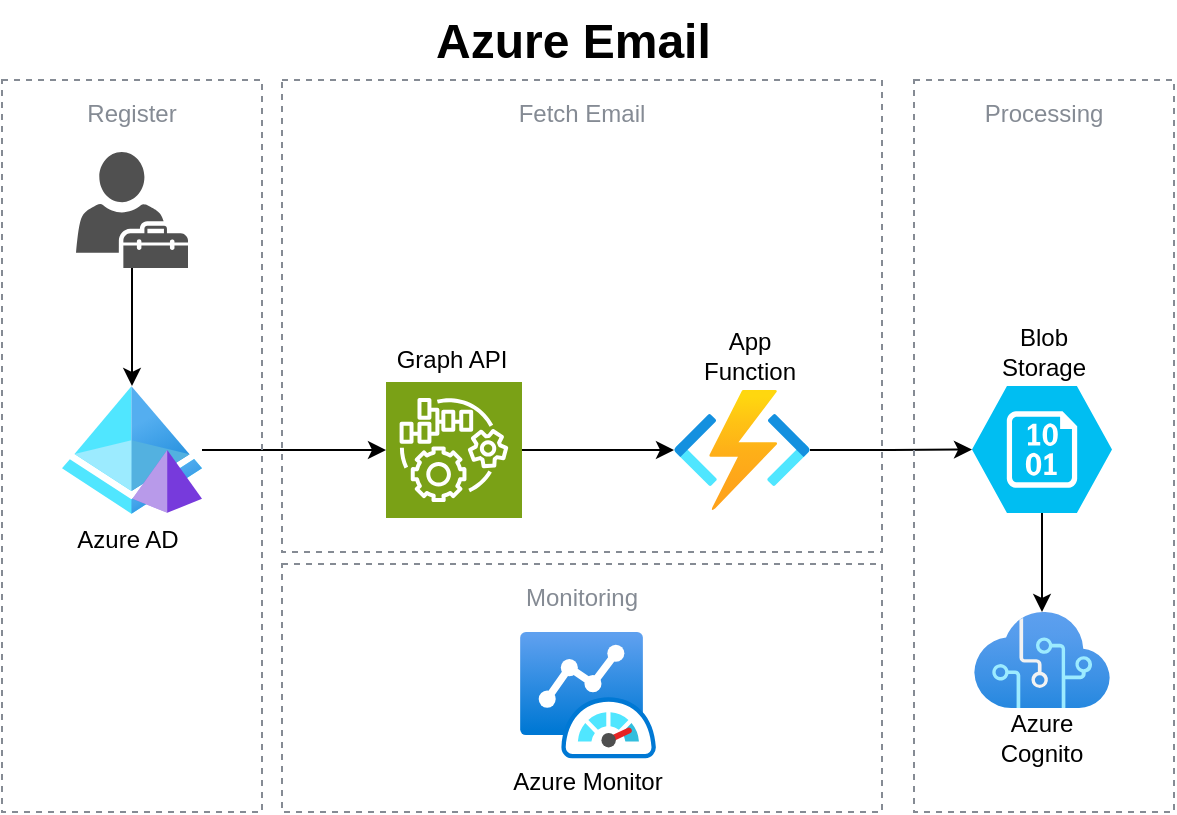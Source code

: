 <mxfile version="24.7.12">
  <diagram name="Page-1" id="gNU4SBnEhqvgMU99vx9V">
    <mxGraphModel dx="746" dy="504" grid="1" gridSize="10" guides="1" tooltips="1" connect="1" arrows="1" fold="1" page="1" pageScale="1" pageWidth="1400" pageHeight="850" math="0" shadow="0">
      <root>
        <mxCell id="0" />
        <mxCell id="1" parent="0" />
        <mxCell id="CkRWJTQtqAVXWxqDL5rZ-8" style="edgeStyle=orthogonalEdgeStyle;rounded=0;orthogonalLoop=1;jettySize=auto;html=1;" edge="1" parent="1" source="CkRWJTQtqAVXWxqDL5rZ-1" target="CkRWJTQtqAVXWxqDL5rZ-7">
          <mxGeometry relative="1" as="geometry" />
        </mxCell>
        <mxCell id="CkRWJTQtqAVXWxqDL5rZ-1" value="" style="sketch=0;points=[[0,0,0],[0.25,0,0],[0.5,0,0],[0.75,0,0],[1,0,0],[0,1,0],[0.25,1,0],[0.5,1,0],[0.75,1,0],[1,1,0],[0,0.25,0],[0,0.5,0],[0,0.75,0],[1,0.25,0],[1,0.5,0],[1,0.75,0]];outlineConnect=0;fontColor=#232F3E;fillColor=#7AA116;strokeColor=#ffffff;dashed=0;verticalLabelPosition=bottom;verticalAlign=top;align=center;html=1;fontSize=12;fontStyle=0;aspect=fixed;shape=mxgraph.aws4.resourceIcon;resIcon=mxgraph.aws4.iot_things_graph;" vertex="1" parent="1">
          <mxGeometry x="492" y="225" width="68" height="68" as="geometry" />
        </mxCell>
        <mxCell id="CkRWJTQtqAVXWxqDL5rZ-3" style="edgeStyle=orthogonalEdgeStyle;rounded=0;orthogonalLoop=1;jettySize=auto;html=1;" edge="1" parent="1" source="CkRWJTQtqAVXWxqDL5rZ-2" target="CkRWJTQtqAVXWxqDL5rZ-1">
          <mxGeometry relative="1" as="geometry" />
        </mxCell>
        <mxCell id="CkRWJTQtqAVXWxqDL5rZ-2" value="" style="image;aspect=fixed;html=1;points=[];align=center;fontSize=12;image=img/lib/azure2/identity/Azure_AD_Domain_Services.svg;" vertex="1" parent="1">
          <mxGeometry x="330" y="227" width="70" height="64" as="geometry" />
        </mxCell>
        <mxCell id="CkRWJTQtqAVXWxqDL5rZ-6" style="edgeStyle=orthogonalEdgeStyle;rounded=0;orthogonalLoop=1;jettySize=auto;html=1;" edge="1" parent="1" source="CkRWJTQtqAVXWxqDL5rZ-5" target="CkRWJTQtqAVXWxqDL5rZ-2">
          <mxGeometry relative="1" as="geometry" />
        </mxCell>
        <mxCell id="CkRWJTQtqAVXWxqDL5rZ-5" value="" style="sketch=0;pointerEvents=1;shadow=0;dashed=0;html=1;strokeColor=none;fillColor=#505050;labelPosition=center;verticalLabelPosition=bottom;verticalAlign=top;outlineConnect=0;align=center;shape=mxgraph.office.users.tenant_admin;" vertex="1" parent="1">
          <mxGeometry x="337" y="110" width="56" height="58" as="geometry" />
        </mxCell>
        <mxCell id="CkRWJTQtqAVXWxqDL5rZ-10" value="" style="edgeStyle=orthogonalEdgeStyle;rounded=0;orthogonalLoop=1;jettySize=auto;html=1;" edge="1" parent="1" source="CkRWJTQtqAVXWxqDL5rZ-7" target="CkRWJTQtqAVXWxqDL5rZ-9">
          <mxGeometry relative="1" as="geometry" />
        </mxCell>
        <mxCell id="CkRWJTQtqAVXWxqDL5rZ-7" value="" style="image;aspect=fixed;html=1;points=[];align=center;fontSize=12;image=img/lib/azure2/iot/Function_Apps.svg;" vertex="1" parent="1">
          <mxGeometry x="636" y="229" width="68" height="60" as="geometry" />
        </mxCell>
        <mxCell id="CkRWJTQtqAVXWxqDL5rZ-12" value="" style="edgeStyle=orthogonalEdgeStyle;rounded=0;orthogonalLoop=1;jettySize=auto;html=1;" edge="1" parent="1" source="CkRWJTQtqAVXWxqDL5rZ-9" target="CkRWJTQtqAVXWxqDL5rZ-11">
          <mxGeometry relative="1" as="geometry" />
        </mxCell>
        <mxCell id="CkRWJTQtqAVXWxqDL5rZ-9" value="" style="verticalLabelPosition=bottom;html=1;verticalAlign=top;align=center;strokeColor=none;fillColor=#00BEF2;shape=mxgraph.azure.storage_blob;" vertex="1" parent="1">
          <mxGeometry x="785" y="227" width="70" height="63.5" as="geometry" />
        </mxCell>
        <mxCell id="CkRWJTQtqAVXWxqDL5rZ-11" value="" style="image;aspect=fixed;html=1;points=[];align=center;fontSize=12;image=img/lib/azure2/ai_machine_learning/Cognitive_Services.svg;" vertex="1" parent="1">
          <mxGeometry x="786" y="340" width="68" height="48" as="geometry" />
        </mxCell>
        <mxCell id="CkRWJTQtqAVXWxqDL5rZ-13" value="" style="image;aspect=fixed;html=1;points=[];align=center;fontSize=12;image=img/lib/azure2/other/Azure_Monitor_Dashboard.svg;" vertex="1" parent="1">
          <mxGeometry x="559" y="350" width="68" height="63.2" as="geometry" />
        </mxCell>
        <mxCell id="CkRWJTQtqAVXWxqDL5rZ-15" value="Register" style="outlineConnect=0;gradientColor=none;html=1;whiteSpace=wrap;fontSize=12;fontStyle=0;strokeColor=#858B94;fillColor=none;verticalAlign=top;align=center;fontColor=#858B94;dashed=1;spacingTop=3;" vertex="1" parent="1">
          <mxGeometry x="300" y="74" width="130" height="366" as="geometry" />
        </mxCell>
        <mxCell id="CkRWJTQtqAVXWxqDL5rZ-16" value="Fetch Email" style="outlineConnect=0;gradientColor=none;html=1;whiteSpace=wrap;fontSize=12;fontStyle=0;strokeColor=#858B94;fillColor=none;verticalAlign=top;align=center;fontColor=#858B94;dashed=1;spacingTop=3;" vertex="1" parent="1">
          <mxGeometry x="440" y="74" width="300" height="236" as="geometry" />
        </mxCell>
        <mxCell id="CkRWJTQtqAVXWxqDL5rZ-17" value="Processing" style="outlineConnect=0;gradientColor=none;html=1;whiteSpace=wrap;fontSize=12;fontStyle=0;strokeColor=#858B94;fillColor=none;verticalAlign=top;align=center;fontColor=#858B94;dashed=1;spacingTop=3;" vertex="1" parent="1">
          <mxGeometry x="756" y="74" width="130" height="366" as="geometry" />
        </mxCell>
        <mxCell id="CkRWJTQtqAVXWxqDL5rZ-18" value="Monitoring" style="outlineConnect=0;gradientColor=none;html=1;whiteSpace=wrap;fontSize=12;fontStyle=0;strokeColor=#858B94;fillColor=none;verticalAlign=top;align=center;fontColor=#858B94;dashed=1;spacingTop=3;" vertex="1" parent="1">
          <mxGeometry x="440" y="316" width="300" height="124" as="geometry" />
        </mxCell>
        <mxCell id="CkRWJTQtqAVXWxqDL5rZ-19" value="Azure Monitor" style="text;html=1;align=center;verticalAlign=middle;whiteSpace=wrap;rounded=0;" vertex="1" parent="1">
          <mxGeometry x="549" y="410" width="88" height="30" as="geometry" />
        </mxCell>
        <mxCell id="CkRWJTQtqAVXWxqDL5rZ-20" value="Azure Cognito" style="text;html=1;align=center;verticalAlign=middle;whiteSpace=wrap;rounded=0;" vertex="1" parent="1">
          <mxGeometry x="790" y="388" width="60" height="30" as="geometry" />
        </mxCell>
        <mxCell id="CkRWJTQtqAVXWxqDL5rZ-21" value="Blob Storage" style="text;html=1;align=center;verticalAlign=middle;whiteSpace=wrap;rounded=0;" vertex="1" parent="1">
          <mxGeometry x="791" y="195" width="60" height="30" as="geometry" />
        </mxCell>
        <mxCell id="CkRWJTQtqAVXWxqDL5rZ-22" value="App Function" style="text;html=1;align=center;verticalAlign=middle;whiteSpace=wrap;rounded=0;" vertex="1" parent="1">
          <mxGeometry x="644" y="197" width="60" height="30" as="geometry" />
        </mxCell>
        <mxCell id="CkRWJTQtqAVXWxqDL5rZ-23" value="Graph API" style="text;html=1;align=center;verticalAlign=middle;whiteSpace=wrap;rounded=0;" vertex="1" parent="1">
          <mxGeometry x="495" y="199" width="60" height="30" as="geometry" />
        </mxCell>
        <mxCell id="CkRWJTQtqAVXWxqDL5rZ-24" value="Azure AD" style="text;html=1;align=center;verticalAlign=middle;whiteSpace=wrap;rounded=0;" vertex="1" parent="1">
          <mxGeometry x="333" y="289" width="60" height="30" as="geometry" />
        </mxCell>
        <mxCell id="CkRWJTQtqAVXWxqDL5rZ-25" value="&lt;h1 style=&quot;margin-top: 0px;&quot;&gt;Azure Email&lt;/h1&gt;" style="text;html=1;whiteSpace=wrap;overflow=hidden;rounded=0;" vertex="1" parent="1">
          <mxGeometry x="515" y="34" width="180" height="120" as="geometry" />
        </mxCell>
      </root>
    </mxGraphModel>
  </diagram>
</mxfile>
